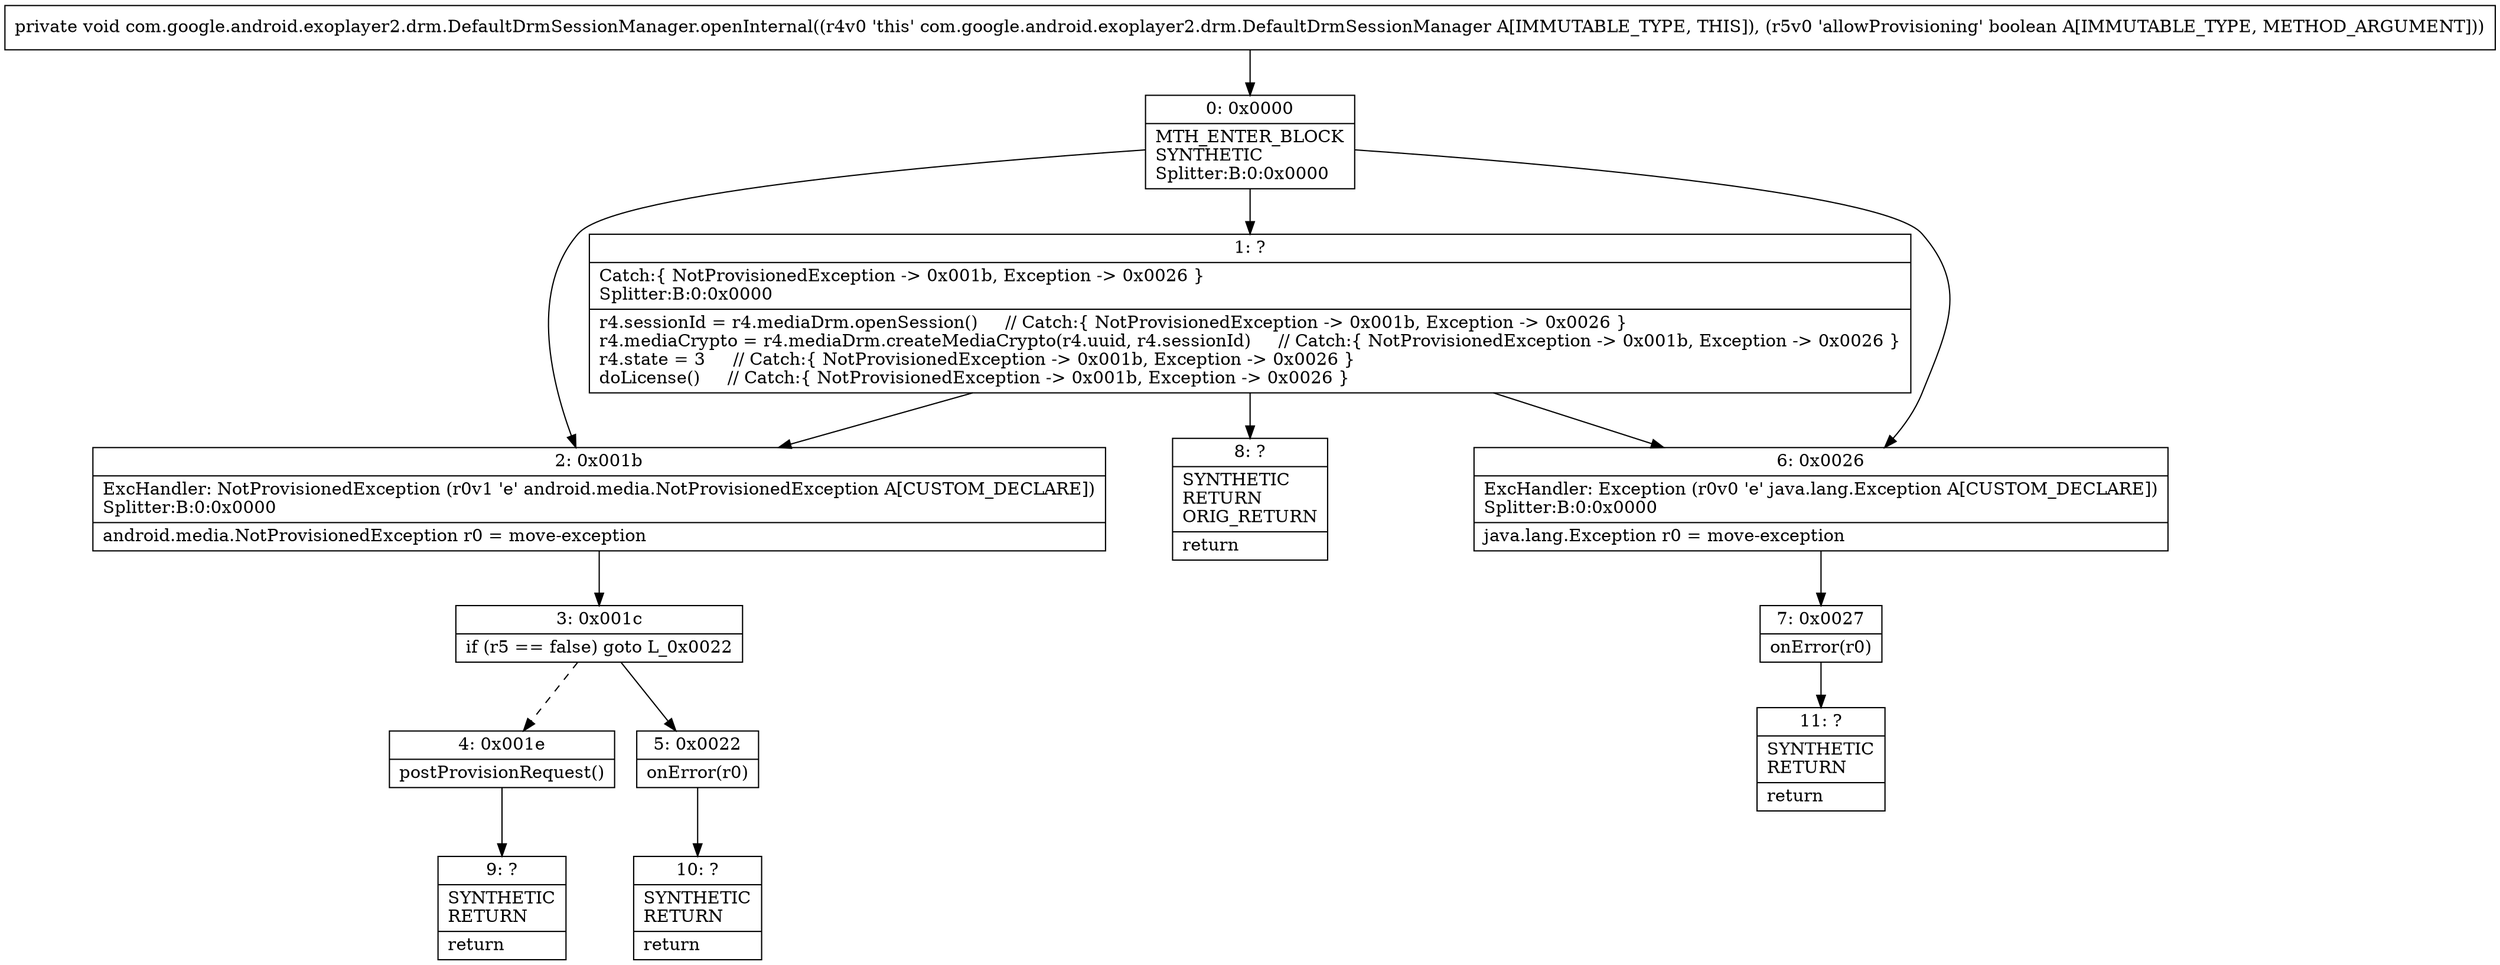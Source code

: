 digraph "CFG forcom.google.android.exoplayer2.drm.DefaultDrmSessionManager.openInternal(Z)V" {
Node_0 [shape=record,label="{0\:\ 0x0000|MTH_ENTER_BLOCK\lSYNTHETIC\lSplitter:B:0:0x0000\l}"];
Node_1 [shape=record,label="{1\:\ ?|Catch:\{ NotProvisionedException \-\> 0x001b, Exception \-\> 0x0026 \}\lSplitter:B:0:0x0000\l|r4.sessionId = r4.mediaDrm.openSession()     \/\/ Catch:\{ NotProvisionedException \-\> 0x001b, Exception \-\> 0x0026 \}\lr4.mediaCrypto = r4.mediaDrm.createMediaCrypto(r4.uuid, r4.sessionId)     \/\/ Catch:\{ NotProvisionedException \-\> 0x001b, Exception \-\> 0x0026 \}\lr4.state = 3     \/\/ Catch:\{ NotProvisionedException \-\> 0x001b, Exception \-\> 0x0026 \}\ldoLicense()     \/\/ Catch:\{ NotProvisionedException \-\> 0x001b, Exception \-\> 0x0026 \}\l}"];
Node_2 [shape=record,label="{2\:\ 0x001b|ExcHandler: NotProvisionedException (r0v1 'e' android.media.NotProvisionedException A[CUSTOM_DECLARE])\lSplitter:B:0:0x0000\l|android.media.NotProvisionedException r0 = move\-exception\l}"];
Node_3 [shape=record,label="{3\:\ 0x001c|if (r5 == false) goto L_0x0022\l}"];
Node_4 [shape=record,label="{4\:\ 0x001e|postProvisionRequest()\l}"];
Node_5 [shape=record,label="{5\:\ 0x0022|onError(r0)\l}"];
Node_6 [shape=record,label="{6\:\ 0x0026|ExcHandler: Exception (r0v0 'e' java.lang.Exception A[CUSTOM_DECLARE])\lSplitter:B:0:0x0000\l|java.lang.Exception r0 = move\-exception\l}"];
Node_7 [shape=record,label="{7\:\ 0x0027|onError(r0)\l}"];
Node_8 [shape=record,label="{8\:\ ?|SYNTHETIC\lRETURN\lORIG_RETURN\l|return\l}"];
Node_9 [shape=record,label="{9\:\ ?|SYNTHETIC\lRETURN\l|return\l}"];
Node_10 [shape=record,label="{10\:\ ?|SYNTHETIC\lRETURN\l|return\l}"];
Node_11 [shape=record,label="{11\:\ ?|SYNTHETIC\lRETURN\l|return\l}"];
MethodNode[shape=record,label="{private void com.google.android.exoplayer2.drm.DefaultDrmSessionManager.openInternal((r4v0 'this' com.google.android.exoplayer2.drm.DefaultDrmSessionManager A[IMMUTABLE_TYPE, THIS]), (r5v0 'allowProvisioning' boolean A[IMMUTABLE_TYPE, METHOD_ARGUMENT])) }"];
MethodNode -> Node_0;
Node_0 -> Node_1;
Node_0 -> Node_2;
Node_0 -> Node_6;
Node_1 -> Node_2;
Node_1 -> Node_6;
Node_1 -> Node_8;
Node_2 -> Node_3;
Node_3 -> Node_4[style=dashed];
Node_3 -> Node_5;
Node_4 -> Node_9;
Node_5 -> Node_10;
Node_6 -> Node_7;
Node_7 -> Node_11;
}

